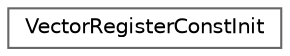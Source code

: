digraph "Graphical Class Hierarchy"
{
 // INTERACTIVE_SVG=YES
 // LATEX_PDF_SIZE
  bgcolor="transparent";
  edge [fontname=Helvetica,fontsize=10,labelfontname=Helvetica,labelfontsize=10];
  node [fontname=Helvetica,fontsize=10,shape=box,height=0.2,width=0.4];
  rankdir="LR";
  Node0 [id="Node000000",label="VectorRegisterConstInit",height=0.2,width=0.4,color="grey40", fillcolor="white", style="filled",URL="$d0/d5b/structVectorRegisterConstInit.html",tooltip=" "];
}

